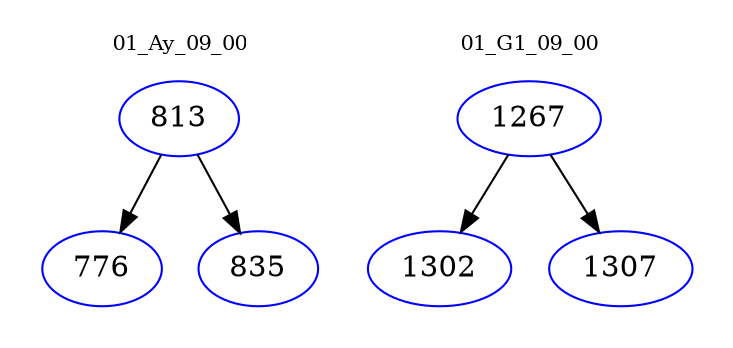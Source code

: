 digraph{
subgraph cluster_0 {
color = white
label = "01_Ay_09_00";
fontsize=10;
T0_813 [label="813", color="blue"]
T0_813 -> T0_776 [color="black"]
T0_776 [label="776", color="blue"]
T0_813 -> T0_835 [color="black"]
T0_835 [label="835", color="blue"]
}
subgraph cluster_1 {
color = white
label = "01_G1_09_00";
fontsize=10;
T1_1267 [label="1267", color="blue"]
T1_1267 -> T1_1302 [color="black"]
T1_1302 [label="1302", color="blue"]
T1_1267 -> T1_1307 [color="black"]
T1_1307 [label="1307", color="blue"]
}
}
